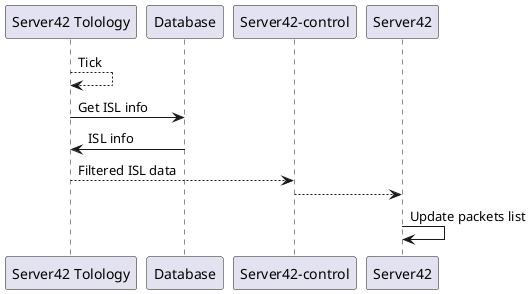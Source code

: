 @startuml
participant "Server42 Tolology" as S42T
participant "Database" as DB
participant "Server42-control" as S42C
participant "Server42" as S42


S42T --> S42T: Tick
S42T -> DB: Get ISL info
DB -> S42T: ISL info
S42T --> S42C: Filtered ISL data
S42C --> S42
S42 -> S42: Update packets list
@enduml